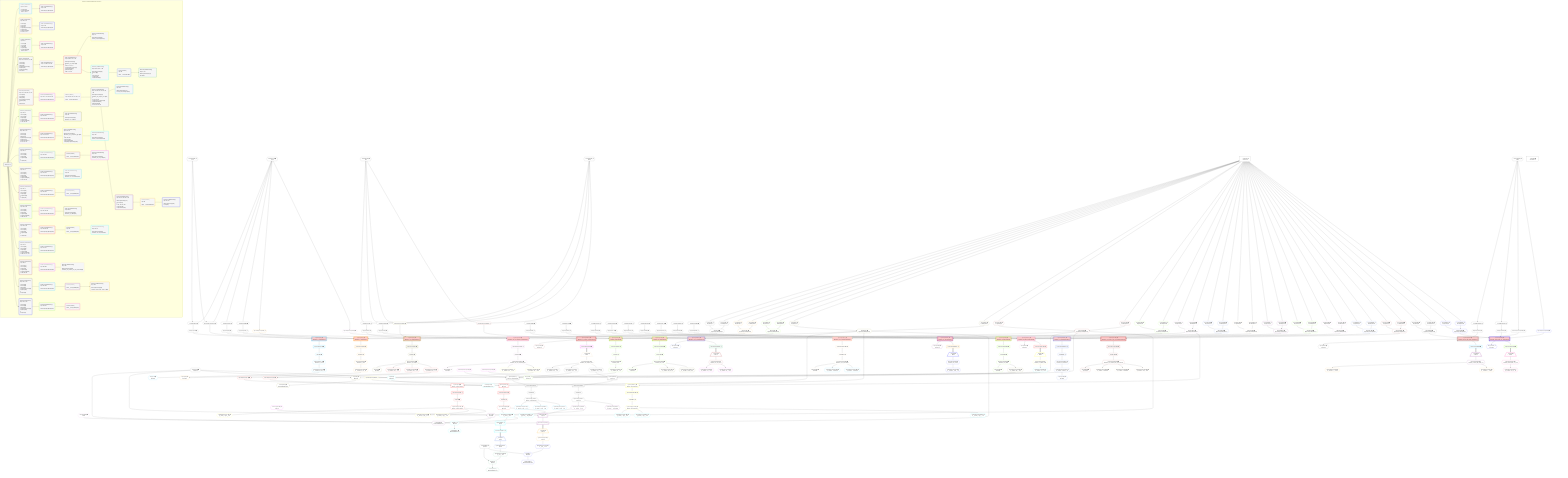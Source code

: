 %%{init: {'themeVariables': { 'fontSize': '12px'}}}%%
graph TD
    classDef path fill:#eee,stroke:#000,color:#000
    classDef plan fill:#fff,stroke-width:1px,color:#000
    classDef itemplan fill:#fff,stroke-width:2px,color:#000
    classDef unbatchedplan fill:#dff,stroke-width:1px,color:#000
    classDef sideeffectplan fill:#fcc,stroke-width:2px,color:#000
    classDef bucket fill:#f6f6f6,color:#000,stroke-width:2px,text-align:left


    %% plan dependencies
    __InputObject6{{"__InputObject[6∈0] ➊"}}:::plan
    Constant317{{"Constant[317∈0] ➊<br />ᐸ10ᐳ"}}:::plan
    Constant318{{"Constant[318∈0] ➊<br />ᐸ5ᐳ"}}:::plan
    Constant317 & Constant318 --> __InputObject6
    __InputObject47{{"__InputObject[47∈0] ➊"}}:::plan
    Constant319{{"Constant[319∈0] ➊<br />ᐸ1ᐳ"}}:::plan
    Constant320{{"Constant[320∈0] ➊<br />ᐸ'test'ᐳ"}}:::plan
    Constant319 & Constant320 --> __InputObject47
    __InputObject102{{"__InputObject[102∈0] ➊"}}:::plan
    Constant319 & Constant320 --> __InputObject102
    Object13{{"Object[13∈0] ➊<br />ᐸ{pgSettings,withPgClient}ᐳ"}}:::plan
    Access11{{"Access[11∈0] ➊<br />ᐸ2.pgSettingsᐳ"}}:::plan
    Access12{{"Access[12∈0] ➊<br />ᐸ2.withPgClientᐳ"}}:::plan
    Access11 & Access12 --> Object13
    PgFromExpression14{{"PgFromExpression[14∈0] ➊"}}:::plan
    Constant317 & Constant318 --> PgFromExpression14
    __InputObject21{{"__InputObject[21∈0] ➊"}}:::plan
    Constant317 --> __InputObject21
    __InputObject168{{"__InputObject[168∈0] ➊"}}:::plan
    Constant317 --> __InputObject168
    __InputObject288{{"__InputObject[288∈0] ➊"}}:::plan
    Constant321{{"Constant[321∈0] ➊<br />ᐸ20ᐳ"}}:::plan
    Constant321 --> __InputObject288
    __InputObject303{{"__InputObject[303∈0] ➊"}}:::plan
    Constant321 --> __InputObject303
    __Value2["__Value[2∈0] ➊<br />ᐸcontextᐳ"]:::plan
    __Value2 --> Access11
    __Value2 --> Access12
    ApplyInput20{{"ApplyInput[20∈0] ➊"}}:::plan
    __InputObject6 --> ApplyInput20
    ApplyInput34{{"ApplyInput[34∈0] ➊"}}:::plan
    __InputObject21 --> ApplyInput34
    __InputObject35{{"__InputObject[35∈0] ➊"}}:::plan
    ApplyInput46{{"ApplyInput[46∈0] ➊"}}:::plan
    __InputObject35 --> ApplyInput46
    ApplyInput60{{"ApplyInput[60∈0] ➊"}}:::plan
    __InputObject47 --> ApplyInput60
    ApplyInput111{{"ApplyInput[111∈0] ➊"}}:::plan
    __InputObject102 --> ApplyInput111
    __InputObject156{{"__InputObject[156∈0] ➊"}}:::plan
    ApplyInput165{{"ApplyInput[165∈0] ➊"}}:::plan
    __InputObject156 --> ApplyInput165
    ApplyInput180{{"ApplyInput[180∈0] ➊"}}:::plan
    __InputObject168 --> ApplyInput180
    __InputObject194{{"__InputObject[194∈0] ➊"}}:::plan
    ApplyInput201{{"ApplyInput[201∈0] ➊"}}:::plan
    __InputObject194 --> ApplyInput201
    __InputObject207{{"__InputObject[207∈0] ➊"}}:::plan
    ApplyInput217{{"ApplyInput[217∈0] ➊"}}:::plan
    __InputObject207 --> ApplyInput217
    __InputObject220{{"__InputObject[220∈0] ➊"}}:::plan
    ApplyInput227{{"ApplyInput[227∈0] ➊"}}:::plan
    __InputObject220 --> ApplyInput227
    __InputObject232{{"__InputObject[232∈0] ➊"}}:::plan
    ApplyInput242{{"ApplyInput[242∈0] ➊"}}:::plan
    __InputObject232 --> ApplyInput242
    __InputObject247{{"__InputObject[247∈0] ➊"}}:::plan
    ApplyInput254{{"ApplyInput[254∈0] ➊"}}:::plan
    __InputObject247 --> ApplyInput254
    __InputObject262{{"__InputObject[262∈0] ➊"}}:::plan
    ApplyInput273{{"ApplyInput[273∈0] ➊"}}:::plan
    __InputObject262 --> ApplyInput273
    __InputObject274{{"__InputObject[274∈0] ➊"}}:::plan
    ApplyInput284{{"ApplyInput[284∈0] ➊"}}:::plan
    __InputObject274 --> ApplyInput284
    ApplyInput297{{"ApplyInput[297∈0] ➊"}}:::plan
    __InputObject288 --> ApplyInput297
    ApplyInput312{{"ApplyInput[312∈0] ➊"}}:::plan
    __InputObject303 --> ApplyInput312
    __Value4["__Value[4∈0] ➊<br />ᐸrootValueᐳ"]:::plan
    Constant81{{"Constant[81∈0] ➊<br />ᐸ'people'ᐳ"}}:::plan
    Constant98{{"Constant[98∈0] ➊<br />ᐸ'posts'ᐳ"}}:::plan
    PgSelect10[["PgSelect[10∈1] ➊<br />ᐸmutation_in_inout(mutation)ᐳ"]]:::sideeffectplan
    Object13 & PgFromExpression14 & ApplyInput20 --> PgSelect10
    First15{{"First[15∈1] ➊"}}:::plan
    PgSelectRows16[["PgSelectRows[16∈1] ➊"]]:::plan
    PgSelectRows16 --> First15
    PgSelect10 --> PgSelectRows16
    PgSelectSingle17{{"PgSelectSingle[17∈1] ➊<br />ᐸmutation_in_inoutᐳ"}}:::plan
    First15 --> PgSelectSingle17
    PgClassExpression18{{"PgClassExpression[18∈1] ➊<br />ᐸ__mutation_in_inout__.vᐳ"}}:::plan
    PgSelectSingle17 --> PgClassExpression18
    Object19{{"Object[19∈1] ➊<br />ᐸ{result}ᐳ"}}:::plan
    PgClassExpression18 --> Object19
    PgSelect24[["PgSelect[24∈3] ➊<br />ᐸmutation_in_out(mutation)ᐳ"]]:::sideeffectplan
    Object27{{"Object[27∈3] ➊<br />ᐸ{pgSettings,withPgClient}ᐳ"}}:::plan
    PgFromExpression28{{"PgFromExpression[28∈3] ➊"}}:::plan
    Object27 & PgFromExpression28 & ApplyInput34 --> PgSelect24
    Access25{{"Access[25∈3] ➊<br />ᐸ2.pgSettingsᐳ"}}:::plan
    Access26{{"Access[26∈3] ➊<br />ᐸ2.withPgClientᐳ"}}:::plan
    Access25 & Access26 --> Object27
    __Value2 --> Access25
    __Value2 --> Access26
    Constant317 --> PgFromExpression28
    First29{{"First[29∈3] ➊"}}:::plan
    PgSelectRows30[["PgSelectRows[30∈3] ➊"]]:::plan
    PgSelectRows30 --> First29
    PgSelect24 --> PgSelectRows30
    PgSelectSingle31{{"PgSelectSingle[31∈3] ➊<br />ᐸmutation_in_outᐳ"}}:::plan
    First29 --> PgSelectSingle31
    PgClassExpression32{{"PgClassExpression[32∈3] ➊<br />ᐸ__mutation_in_out__.vᐳ"}}:::plan
    PgSelectSingle31 --> PgClassExpression32
    Object33{{"Object[33∈3] ➊<br />ᐸ{result}ᐳ"}}:::plan
    PgClassExpression32 --> Object33
    PgSelect37[["PgSelect[37∈5] ➊<br />ᐸmutation_out(mutation)ᐳ"]]:::sideeffectplan
    Object40{{"Object[40∈5] ➊<br />ᐸ{pgSettings,withPgClient}ᐳ"}}:::plan
    Object40 & ApplyInput46 --> PgSelect37
    Access38{{"Access[38∈5] ➊<br />ᐸ2.pgSettingsᐳ"}}:::plan
    Access39{{"Access[39∈5] ➊<br />ᐸ2.withPgClientᐳ"}}:::plan
    Access38 & Access39 --> Object40
    __Value2 --> Access38
    __Value2 --> Access39
    First41{{"First[41∈5] ➊"}}:::plan
    PgSelectRows42[["PgSelectRows[42∈5] ➊"]]:::plan
    PgSelectRows42 --> First41
    PgSelect37 --> PgSelectRows42
    PgSelectSingle43{{"PgSelectSingle[43∈5] ➊<br />ᐸmutation_outᐳ"}}:::plan
    First41 --> PgSelectSingle43
    PgClassExpression44{{"PgClassExpression[44∈5] ➊<br />ᐸ__mutation_out__.vᐳ"}}:::plan
    PgSelectSingle43 --> PgClassExpression44
    Object45{{"Object[45∈5] ➊<br />ᐸ{result}ᐳ"}}:::plan
    PgClassExpression44 --> Object45
    PgSelect51[["PgSelect[51∈7] ➊<br />ᐸmutation_out_complex(mutation)ᐳ"]]:::sideeffectplan
    Object54{{"Object[54∈7] ➊<br />ᐸ{pgSettings,withPgClient}ᐳ"}}:::plan
    PgFromExpression55{{"PgFromExpression[55∈7] ➊"}}:::plan
    Object54 & PgFromExpression55 & ApplyInput60 --> PgSelect51
    Access52{{"Access[52∈7] ➊<br />ᐸ2.pgSettingsᐳ"}}:::plan
    Access53{{"Access[53∈7] ➊<br />ᐸ2.withPgClientᐳ"}}:::plan
    Access52 & Access53 --> Object54
    Constant319 & Constant320 --> PgFromExpression55
    __Value2 --> Access52
    __Value2 --> Access53
    First56{{"First[56∈7] ➊"}}:::plan
    PgSelectRows57[["PgSelectRows[57∈7] ➊"]]:::plan
    PgSelectRows57 --> First56
    PgSelect51 --> PgSelectRows57
    PgSelectSingle58{{"PgSelectSingle[58∈7] ➊<br />ᐸmutation_out_complexᐳ"}}:::plan
    First56 --> PgSelectSingle58
    Object59{{"Object[59∈7] ➊<br />ᐸ{result}ᐳ"}}:::plan
    PgSelectSingle58 --> Object59
    Connection92{{"Connection[92∈8] ➊<br />ᐸ88ᐳ"}}:::plan
    PgSelect63[["PgSelect[63∈9] ➊<br />ᐸfrmcdc_compoundTypeᐳ"]]:::plan
    PgFromExpression67{{"PgFromExpression[67∈9] ➊"}}:::plan
    Object54 & PgFromExpression67 --> PgSelect63
    PgSelect75[["PgSelect[75∈9] ➊<br />ᐸpersonᐳ"]]:::plan
    PgFromExpression77{{"PgFromExpression[77∈9] ➊"}}:::plan
    Object54 & PgFromExpression77 --> PgSelect75
    PgClassExpression61{{"PgClassExpression[61∈9] ➊<br />ᐸ__mutation...plex__.”x”ᐳ"}}:::plan
    PgSelectSingle58 --> PgClassExpression61
    PgClassExpression62{{"PgClassExpression[62∈9] ➊<br />ᐸ__mutation...plex__.”y”ᐳ"}}:::plan
    PgSelectSingle58 --> PgClassExpression62
    PgClassExpression62 --> PgFromExpression67
    First68{{"First[68∈9] ➊"}}:::plan
    PgSelectRows69[["PgSelectRows[69∈9] ➊"]]:::plan
    PgSelectRows69 --> First68
    PgSelect63 --> PgSelectRows69
    PgSelectSingle70{{"PgSelectSingle[70∈9] ➊<br />ᐸfrmcdc_compoundTypeᐳ"}}:::plan
    First68 --> PgSelectSingle70
    PgClassExpression74{{"PgClassExpression[74∈9] ➊<br />ᐸ__mutation...plex__.”z”ᐳ"}}:::plan
    PgSelectSingle58 --> PgClassExpression74
    PgClassExpression74 --> PgFromExpression77
    First78{{"First[78∈9] ➊"}}:::plan
    PgSelectRows79[["PgSelectRows[79∈9] ➊"]]:::plan
    PgSelectRows79 --> First78
    PgSelect75 --> PgSelectRows79
    PgSelectSingle80{{"PgSelectSingle[80∈9] ➊<br />ᐸpersonᐳ"}}:::plan
    First78 --> PgSelectSingle80
    PgClassExpression71{{"PgClassExpression[71∈10] ➊<br />ᐸ__frmcdc_c...type__.”a”ᐳ"}}:::plan
    PgSelectSingle70 --> PgClassExpression71
    PgClassExpression72{{"PgClassExpression[72∈10] ➊<br />ᐸ__frmcdc_c...type__.”b”ᐳ"}}:::plan
    PgSelectSingle70 --> PgClassExpression72
    PgClassExpression73{{"PgClassExpression[73∈10] ➊<br />ᐸ__frmcdc_c...type__.”c”ᐳ"}}:::plan
    PgSelectSingle70 --> PgClassExpression73
    PgSelect94[["PgSelect[94∈11] ➊<br />ᐸpostᐳ"]]:::plan
    PgClassExpression82{{"PgClassExpression[82∈11] ➊<br />ᐸ__person__.”id”ᐳ"}}:::plan
    Object54 & PgClassExpression82 & Connection92 --> PgSelect94
    List83{{"List[83∈11] ➊<br />ᐸ81,82ᐳ"}}:::plan
    Constant81 & PgClassExpression82 --> List83
    PgSelectSingle80 --> PgClassExpression82
    Lambda84{{"Lambda[84∈11] ➊<br />ᐸbase64JSONEncodeᐳ"}}:::plan
    List83 --> Lambda84
    PgClassExpression85{{"PgClassExpression[85∈11] ➊<br />ᐸ__person__...full_name”ᐳ"}}:::plan
    PgSelectSingle80 --> PgClassExpression85
    PgSelectRows95[["PgSelectRows[95∈11] ➊"]]:::plan
    PgSelect94 --> PgSelectRows95
    __Item96[/"__Item[96∈12]<br />ᐸ95ᐳ"\]:::itemplan
    PgSelectRows95 ==> __Item96
    PgSelectSingle97{{"PgSelectSingle[97∈12]<br />ᐸpostᐳ"}}:::plan
    __Item96 --> PgSelectSingle97
    List100{{"List[100∈13]<br />ᐸ98,99ᐳ"}}:::plan
    PgClassExpression99{{"PgClassExpression[99∈13]<br />ᐸ__post__.”id”ᐳ"}}:::plan
    Constant98 & PgClassExpression99 --> List100
    PgSelectSingle97 --> PgClassExpression99
    Lambda101{{"Lambda[101∈13]<br />ᐸbase64JSONEncodeᐳ"}}:::plan
    List100 --> Lambda101
    PgSelect105[["PgSelect[105∈14] ➊<br />ᐸmutation_out_complex_setof(mutation)ᐳ"]]:::sideeffectplan
    Object108{{"Object[108∈14] ➊<br />ᐸ{pgSettings,withPgClient}ᐳ"}}:::plan
    PgFromExpression109{{"PgFromExpression[109∈14] ➊"}}:::plan
    Object108 & PgFromExpression109 & ApplyInput111 --> PgSelect105
    Access106{{"Access[106∈14] ➊<br />ᐸ2.pgSettingsᐳ"}}:::plan
    Access107{{"Access[107∈14] ➊<br />ᐸ2.withPgClientᐳ"}}:::plan
    Access106 & Access107 --> Object108
    Constant319 & Constant320 --> PgFromExpression109
    __Value2 --> Access106
    __Value2 --> Access107
    Object110{{"Object[110∈14] ➊<br />ᐸ{result}ᐳ"}}:::plan
    PgSelect105 --> Object110
    Connection146{{"Connection[146∈15] ➊<br />ᐸ142ᐳ"}}:::plan
    PgSelectRows112[["PgSelectRows[112∈15] ➊"]]:::plan
    PgSelect105 --> PgSelectRows112
    PgFromExpression121{{"PgFromExpression[121∈15] ➊"}}:::plan
    PgFromExpression131{{"PgFromExpression[131∈15] ➊"}}:::plan
    __Item113[/"__Item[113∈16]<br />ᐸ112ᐳ"\]:::itemplan
    PgSelectRows112 ==> __Item113
    PgSelectSingle114{{"PgSelectSingle[114∈16]<br />ᐸmutation_out_complex_setofᐳ"}}:::plan
    __Item113 --> PgSelectSingle114
    PgSelect117[["PgSelect[117∈17]<br />ᐸfrmcdc_compoundTypeᐳ"]]:::plan
    PgClassExpression116{{"PgClassExpression[116∈17]<br />ᐸ__mutation...etof__.”y”ᐳ"}}:::plan
    Object108 & PgClassExpression116 & PgFromExpression121 --> PgSelect117
    PgSelect129[["PgSelect[129∈17]<br />ᐸpersonᐳ"]]:::plan
    PgClassExpression128{{"PgClassExpression[128∈17]<br />ᐸ__mutation...etof__.”z”ᐳ"}}:::plan
    Object108 & PgClassExpression128 & PgFromExpression131 --> PgSelect129
    PgClassExpression115{{"PgClassExpression[115∈17]<br />ᐸ__mutation...etof__.”x”ᐳ"}}:::plan
    PgSelectSingle114 --> PgClassExpression115
    PgSelectSingle114 --> PgClassExpression116
    First122{{"First[122∈17]"}}:::plan
    PgSelectRows123[["PgSelectRows[123∈17]"]]:::plan
    PgSelectRows123 --> First122
    PgSelect117 --> PgSelectRows123
    PgSelectSingle124{{"PgSelectSingle[124∈17]<br />ᐸfrmcdc_compoundTypeᐳ"}}:::plan
    First122 --> PgSelectSingle124
    PgSelectSingle114 --> PgClassExpression128
    First132{{"First[132∈17]"}}:::plan
    PgSelectRows133[["PgSelectRows[133∈17]"]]:::plan
    PgSelectRows133 --> First132
    PgSelect129 --> PgSelectRows133
    PgSelectSingle134{{"PgSelectSingle[134∈17]<br />ᐸpersonᐳ"}}:::plan
    First132 --> PgSelectSingle134
    PgClassExpression125{{"PgClassExpression[125∈18]<br />ᐸ__frmcdc_c...type__.”a”ᐳ"}}:::plan
    PgSelectSingle124 --> PgClassExpression125
    PgClassExpression126{{"PgClassExpression[126∈18]<br />ᐸ__frmcdc_c...type__.”b”ᐳ"}}:::plan
    PgSelectSingle124 --> PgClassExpression126
    PgClassExpression127{{"PgClassExpression[127∈18]<br />ᐸ__frmcdc_c...type__.”c”ᐳ"}}:::plan
    PgSelectSingle124 --> PgClassExpression127
    PgSelect148[["PgSelect[148∈19]<br />ᐸpostᐳ"]]:::plan
    PgClassExpression136{{"PgClassExpression[136∈19]<br />ᐸ__person__.”id”ᐳ"}}:::plan
    Object108 & PgClassExpression136 & Connection146 --> PgSelect148
    List137{{"List[137∈19]<br />ᐸ81,136ᐳ"}}:::plan
    Constant81 & PgClassExpression136 --> List137
    PgSelectSingle134 --> PgClassExpression136
    Lambda138{{"Lambda[138∈19]<br />ᐸbase64JSONEncodeᐳ"}}:::plan
    List137 --> Lambda138
    PgClassExpression139{{"PgClassExpression[139∈19]<br />ᐸ__person__...full_name”ᐳ"}}:::plan
    PgSelectSingle134 --> PgClassExpression139
    PgSelectRows149[["PgSelectRows[149∈19]"]]:::plan
    PgSelect148 --> PgSelectRows149
    __Item150[/"__Item[150∈20]<br />ᐸ149ᐳ"\]:::itemplan
    PgSelectRows149 ==> __Item150
    PgSelectSingle151{{"PgSelectSingle[151∈20]<br />ᐸpostᐳ"}}:::plan
    __Item150 --> PgSelectSingle151
    List154{{"List[154∈21]<br />ᐸ98,153ᐳ"}}:::plan
    PgClassExpression153{{"PgClassExpression[153∈21]<br />ᐸ__post__.”id”ᐳ"}}:::plan
    Constant98 & PgClassExpression153 --> List154
    PgSelectSingle151 --> PgClassExpression153
    Lambda155{{"Lambda[155∈21]<br />ᐸbase64JSONEncodeᐳ"}}:::plan
    List154 --> Lambda155
    PgSelect157[["PgSelect[157∈22] ➊<br />ᐸmutation_out_out(mutation)ᐳ"]]:::sideeffectplan
    Object160{{"Object[160∈22] ➊<br />ᐸ{pgSettings,withPgClient}ᐳ"}}:::plan
    Object160 & ApplyInput165 --> PgSelect157
    Access158{{"Access[158∈22] ➊<br />ᐸ2.pgSettingsᐳ"}}:::plan
    Access159{{"Access[159∈22] ➊<br />ᐸ2.withPgClientᐳ"}}:::plan
    Access158 & Access159 --> Object160
    __Value2 --> Access158
    __Value2 --> Access159
    First161{{"First[161∈22] ➊"}}:::plan
    PgSelectRows162[["PgSelectRows[162∈22] ➊"]]:::plan
    PgSelectRows162 --> First161
    PgSelect157 --> PgSelectRows162
    PgSelectSingle163{{"PgSelectSingle[163∈22] ➊<br />ᐸmutation_out_outᐳ"}}:::plan
    First161 --> PgSelectSingle163
    Object164{{"Object[164∈22] ➊<br />ᐸ{result}ᐳ"}}:::plan
    PgSelectSingle163 --> Object164
    PgClassExpression166{{"PgClassExpression[166∈24] ➊<br />ᐸ__mutation...first_out”ᐳ"}}:::plan
    PgSelectSingle163 --> PgClassExpression166
    PgClassExpression167{{"PgClassExpression[167∈24] ➊<br />ᐸ__mutation...econd_out”ᐳ"}}:::plan
    PgSelectSingle163 --> PgClassExpression167
    PgSelect171[["PgSelect[171∈25] ➊<br />ᐸmutation_out_out_compound_type(mutation)ᐳ"]]:::sideeffectplan
    Object174{{"Object[174∈25] ➊<br />ᐸ{pgSettings,withPgClient}ᐳ"}}:::plan
    PgFromExpression175{{"PgFromExpression[175∈25] ➊"}}:::plan
    Object174 & PgFromExpression175 & ApplyInput180 --> PgSelect171
    Access172{{"Access[172∈25] ➊<br />ᐸ2.pgSettingsᐳ"}}:::plan
    Access173{{"Access[173∈25] ➊<br />ᐸ2.withPgClientᐳ"}}:::plan
    Access172 & Access173 --> Object174
    __Value2 --> Access172
    __Value2 --> Access173
    Constant317 --> PgFromExpression175
    First176{{"First[176∈25] ➊"}}:::plan
    PgSelectRows177[["PgSelectRows[177∈25] ➊"]]:::plan
    PgSelectRows177 --> First176
    PgSelect171 --> PgSelectRows177
    PgSelectSingle178{{"PgSelectSingle[178∈25] ➊<br />ᐸmutation_out_out_compound_typeᐳ"}}:::plan
    First176 --> PgSelectSingle178
    Object179{{"Object[179∈25] ➊<br />ᐸ{result}ᐳ"}}:::plan
    PgSelectSingle178 --> Object179
    PgSelect183[["PgSelect[183∈27] ➊<br />ᐸfrmcdc_compoundTypeᐳ"]]:::plan
    PgFromExpression187{{"PgFromExpression[187∈27] ➊"}}:::plan
    Object174 & PgFromExpression187 --> PgSelect183
    PgClassExpression181{{"PgClassExpression[181∈27] ➊<br />ᐸ__mutation...ype__.”o1”ᐳ"}}:::plan
    PgSelectSingle178 --> PgClassExpression181
    PgClassExpression182{{"PgClassExpression[182∈27] ➊<br />ᐸ__mutation...ype__.”o2”ᐳ"}}:::plan
    PgSelectSingle178 --> PgClassExpression182
    PgClassExpression182 --> PgFromExpression187
    First188{{"First[188∈27] ➊"}}:::plan
    PgSelectRows189[["PgSelectRows[189∈27] ➊"]]:::plan
    PgSelectRows189 --> First188
    PgSelect183 --> PgSelectRows189
    PgSelectSingle190{{"PgSelectSingle[190∈27] ➊<br />ᐸfrmcdc_compoundTypeᐳ"}}:::plan
    First188 --> PgSelectSingle190
    PgClassExpression191{{"PgClassExpression[191∈28] ➊<br />ᐸ__frmcdc_c...type__.”a”ᐳ"}}:::plan
    PgSelectSingle190 --> PgClassExpression191
    PgClassExpression192{{"PgClassExpression[192∈28] ➊<br />ᐸ__frmcdc_c...type__.”b”ᐳ"}}:::plan
    PgSelectSingle190 --> PgClassExpression192
    PgClassExpression193{{"PgClassExpression[193∈28] ➊<br />ᐸ__frmcdc_c...type__.”c”ᐳ"}}:::plan
    PgSelectSingle190 --> PgClassExpression193
    PgSelect196[["PgSelect[196∈29] ➊<br />ᐸmutation_out_out_setof(mutation)ᐳ"]]:::sideeffectplan
    Object199{{"Object[199∈29] ➊<br />ᐸ{pgSettings,withPgClient}ᐳ"}}:::plan
    Object199 & ApplyInput201 --> PgSelect196
    Access197{{"Access[197∈29] ➊<br />ᐸ2.pgSettingsᐳ"}}:::plan
    Access198{{"Access[198∈29] ➊<br />ᐸ2.withPgClientᐳ"}}:::plan
    Access197 & Access198 --> Object199
    __Value2 --> Access197
    __Value2 --> Access198
    Object200{{"Object[200∈29] ➊<br />ᐸ{result}ᐳ"}}:::plan
    PgSelect196 --> Object200
    PgSelectRows202[["PgSelectRows[202∈30] ➊"]]:::plan
    PgSelect196 --> PgSelectRows202
    __Item203[/"__Item[203∈31]<br />ᐸ202ᐳ"\]:::itemplan
    PgSelectRows202 ==> __Item203
    PgSelectSingle204{{"PgSelectSingle[204∈31]<br />ᐸmutation_out_out_setofᐳ"}}:::plan
    __Item203 --> PgSelectSingle204
    PgClassExpression205{{"PgClassExpression[205∈32]<br />ᐸ__mutation...tof__.”o1”ᐳ"}}:::plan
    PgSelectSingle204 --> PgClassExpression205
    PgClassExpression206{{"PgClassExpression[206∈32]<br />ᐸ__mutation...tof__.”o2”ᐳ"}}:::plan
    PgSelectSingle204 --> PgClassExpression206
    PgSelect209[["PgSelect[209∈33] ➊<br />ᐸmutation_out_out_unnamed(mutation)ᐳ"]]:::sideeffectplan
    Object212{{"Object[212∈33] ➊<br />ᐸ{pgSettings,withPgClient}ᐳ"}}:::plan
    Object212 & ApplyInput217 --> PgSelect209
    Access210{{"Access[210∈33] ➊<br />ᐸ2.pgSettingsᐳ"}}:::plan
    Access211{{"Access[211∈33] ➊<br />ᐸ2.withPgClientᐳ"}}:::plan
    Access210 & Access211 --> Object212
    __Value2 --> Access210
    __Value2 --> Access211
    First213{{"First[213∈33] ➊"}}:::plan
    PgSelectRows214[["PgSelectRows[214∈33] ➊"]]:::plan
    PgSelectRows214 --> First213
    PgSelect209 --> PgSelectRows214
    PgSelectSingle215{{"PgSelectSingle[215∈33] ➊<br />ᐸmutation_out_out_unnamedᐳ"}}:::plan
    First213 --> PgSelectSingle215
    Object216{{"Object[216∈33] ➊<br />ᐸ{result}ᐳ"}}:::plan
    PgSelectSingle215 --> Object216
    PgClassExpression218{{"PgClassExpression[218∈35] ➊<br />ᐸ__mutation....”column1”ᐳ"}}:::plan
    PgSelectSingle215 --> PgClassExpression218
    PgClassExpression219{{"PgClassExpression[219∈35] ➊<br />ᐸ__mutation....”column2”ᐳ"}}:::plan
    PgSelectSingle215 --> PgClassExpression219
    PgSelect222[["PgSelect[222∈36] ➊<br />ᐸmutation_out_setof(mutation)ᐳ"]]:::sideeffectplan
    Object225{{"Object[225∈36] ➊<br />ᐸ{pgSettings,withPgClient}ᐳ"}}:::plan
    Object225 & ApplyInput227 --> PgSelect222
    Access223{{"Access[223∈36] ➊<br />ᐸ2.pgSettingsᐳ"}}:::plan
    Access224{{"Access[224∈36] ➊<br />ᐸ2.withPgClientᐳ"}}:::plan
    Access223 & Access224 --> Object225
    __Value2 --> Access223
    __Value2 --> Access224
    Object226{{"Object[226∈36] ➊<br />ᐸ{result}ᐳ"}}:::plan
    PgSelect222 --> Object226
    PgSelectRows228[["PgSelectRows[228∈37] ➊"]]:::plan
    PgSelect222 --> PgSelectRows228
    __Item229[/"__Item[229∈38]<br />ᐸ228ᐳ"\]:::itemplan
    PgSelectRows228 ==> __Item229
    PgSelectSingle230{{"PgSelectSingle[230∈38]<br />ᐸmutation_out_setofᐳ"}}:::plan
    __Item229 --> PgSelectSingle230
    PgClassExpression231{{"PgClassExpression[231∈38]<br />ᐸ__mutation..._setof__.vᐳ"}}:::plan
    PgSelectSingle230 --> PgClassExpression231
    PgSelect234[["PgSelect[234∈39] ➊<br />ᐸmutation_out_table(mutation)ᐳ"]]:::sideeffectplan
    Object237{{"Object[237∈39] ➊<br />ᐸ{pgSettings,withPgClient}ᐳ"}}:::plan
    Object237 & ApplyInput242 --> PgSelect234
    Access235{{"Access[235∈39] ➊<br />ᐸ2.pgSettingsᐳ"}}:::plan
    Access236{{"Access[236∈39] ➊<br />ᐸ2.withPgClientᐳ"}}:::plan
    Access235 & Access236 --> Object237
    __Value2 --> Access235
    __Value2 --> Access236
    First238{{"First[238∈39] ➊"}}:::plan
    PgSelectRows239[["PgSelectRows[239∈39] ➊"]]:::plan
    PgSelectRows239 --> First238
    PgSelect234 --> PgSelectRows239
    PgSelectSingle240{{"PgSelectSingle[240∈39] ➊<br />ᐸmutation_out_tableᐳ"}}:::plan
    First238 --> PgSelectSingle240
    Object241{{"Object[241∈39] ➊<br />ᐸ{result}ᐳ"}}:::plan
    PgSelectSingle240 --> Object241
    List245{{"List[245∈41] ➊<br />ᐸ81,244ᐳ"}}:::plan
    PgClassExpression244{{"PgClassExpression[244∈41] ➊<br />ᐸ__mutation...ble__.”id”ᐳ"}}:::plan
    Constant81 & PgClassExpression244 --> List245
    PgSelectSingle240 --> PgClassExpression244
    Lambda246{{"Lambda[246∈41] ➊<br />ᐸbase64JSONEncodeᐳ"}}:::plan
    List245 --> Lambda246
    PgSelect249[["PgSelect[249∈42] ➊<br />ᐸmutation_out_table_setof(mutation)ᐳ"]]:::sideeffectplan
    Object252{{"Object[252∈42] ➊<br />ᐸ{pgSettings,withPgClient}ᐳ"}}:::plan
    Object252 & ApplyInput254 --> PgSelect249
    Access250{{"Access[250∈42] ➊<br />ᐸ2.pgSettingsᐳ"}}:::plan
    Access251{{"Access[251∈42] ➊<br />ᐸ2.withPgClientᐳ"}}:::plan
    Access250 & Access251 --> Object252
    __Value2 --> Access250
    __Value2 --> Access251
    Object253{{"Object[253∈42] ➊<br />ᐸ{result}ᐳ"}}:::plan
    PgSelect249 --> Object253
    PgSelectRows255[["PgSelectRows[255∈43] ➊"]]:::plan
    PgSelect249 --> PgSelectRows255
    __Item256[/"__Item[256∈44]<br />ᐸ255ᐳ"\]:::itemplan
    PgSelectRows255 ==> __Item256
    PgSelectSingle257{{"PgSelectSingle[257∈44]<br />ᐸmutation_out_table_setofᐳ"}}:::plan
    __Item256 --> PgSelectSingle257
    List260{{"List[260∈45]<br />ᐸ81,259ᐳ"}}:::plan
    PgClassExpression259{{"PgClassExpression[259∈45]<br />ᐸ__mutation...tof__.”id”ᐳ"}}:::plan
    Constant81 & PgClassExpression259 --> List260
    PgSelectSingle257 --> PgClassExpression259
    Lambda261{{"Lambda[261∈45]<br />ᐸbase64JSONEncodeᐳ"}}:::plan
    List260 --> Lambda261
    PgSelect264[["PgSelect[264∈46] ➊<br />ᐸmutation_out_unnamed(mutation)ᐳ"]]:::sideeffectplan
    Object267{{"Object[267∈46] ➊<br />ᐸ{pgSettings,withPgClient}ᐳ"}}:::plan
    Object267 & ApplyInput273 --> PgSelect264
    Access265{{"Access[265∈46] ➊<br />ᐸ2.pgSettingsᐳ"}}:::plan
    Access266{{"Access[266∈46] ➊<br />ᐸ2.withPgClientᐳ"}}:::plan
    Access265 & Access266 --> Object267
    __Value2 --> Access265
    __Value2 --> Access266
    First268{{"First[268∈46] ➊"}}:::plan
    PgSelectRows269[["PgSelectRows[269∈46] ➊"]]:::plan
    PgSelectRows269 --> First268
    PgSelect264 --> PgSelectRows269
    PgSelectSingle270{{"PgSelectSingle[270∈46] ➊<br />ᐸmutation_out_unnamedᐳ"}}:::plan
    First268 --> PgSelectSingle270
    PgClassExpression271{{"PgClassExpression[271∈46] ➊<br />ᐸ__mutation...nnamed__.vᐳ"}}:::plan
    PgSelectSingle270 --> PgClassExpression271
    Object272{{"Object[272∈46] ➊<br />ᐸ{result}ᐳ"}}:::plan
    PgClassExpression271 --> Object272
    PgSelect276[["PgSelect[276∈48] ➊<br />ᐸmutation_out_unnamed_out_out_unnamed(mutation)ᐳ"]]:::sideeffectplan
    Object279{{"Object[279∈48] ➊<br />ᐸ{pgSettings,withPgClient}ᐳ"}}:::plan
    Object279 & ApplyInput284 --> PgSelect276
    Access277{{"Access[277∈48] ➊<br />ᐸ2.pgSettingsᐳ"}}:::plan
    Access278{{"Access[278∈48] ➊<br />ᐸ2.withPgClientᐳ"}}:::plan
    Access277 & Access278 --> Object279
    __Value2 --> Access277
    __Value2 --> Access278
    First280{{"First[280∈48] ➊"}}:::plan
    PgSelectRows281[["PgSelectRows[281∈48] ➊"]]:::plan
    PgSelectRows281 --> First280
    PgSelect276 --> PgSelectRows281
    PgSelectSingle282{{"PgSelectSingle[282∈48] ➊<br />ᐸmutation_out_unnamed_out_out_unnamedᐳ"}}:::plan
    First280 --> PgSelectSingle282
    Object283{{"Object[283∈48] ➊<br />ᐸ{result}ᐳ"}}:::plan
    PgSelectSingle282 --> Object283
    PgClassExpression285{{"PgClassExpression[285∈50] ➊<br />ᐸ__mutation....”column1”ᐳ"}}:::plan
    PgSelectSingle282 --> PgClassExpression285
    PgClassExpression286{{"PgClassExpression[286∈50] ➊<br />ᐸ__mutation....”column3”ᐳ"}}:::plan
    PgSelectSingle282 --> PgClassExpression286
    PgClassExpression287{{"PgClassExpression[287∈50] ➊<br />ᐸ__mutation...med__.”o2”ᐳ"}}:::plan
    PgSelectSingle282 --> PgClassExpression287
    PgSelect291[["PgSelect[291∈51] ➊<br />ᐸmutation_returns_table_multi_col(mutation)ᐳ"]]:::sideeffectplan
    Object294{{"Object[294∈51] ➊<br />ᐸ{pgSettings,withPgClient}ᐳ"}}:::plan
    PgFromExpression295{{"PgFromExpression[295∈51] ➊"}}:::plan
    Object294 & PgFromExpression295 & ApplyInput297 --> PgSelect291
    Access292{{"Access[292∈51] ➊<br />ᐸ2.pgSettingsᐳ"}}:::plan
    Access293{{"Access[293∈51] ➊<br />ᐸ2.withPgClientᐳ"}}:::plan
    Access292 & Access293 --> Object294
    __Value2 --> Access292
    __Value2 --> Access293
    Constant321 --> PgFromExpression295
    Object296{{"Object[296∈51] ➊<br />ᐸ{result}ᐳ"}}:::plan
    PgSelect291 --> Object296
    PgSelectRows298[["PgSelectRows[298∈52] ➊"]]:::plan
    PgSelect291 --> PgSelectRows298
    __Item299[/"__Item[299∈53]<br />ᐸ298ᐳ"\]:::itemplan
    PgSelectRows298 ==> __Item299
    PgSelectSingle300{{"PgSelectSingle[300∈53]<br />ᐸmutation_returns_table_multi_colᐳ"}}:::plan
    __Item299 --> PgSelectSingle300
    PgClassExpression301{{"PgClassExpression[301∈54]<br />ᐸ__mutation...l__.”col1”ᐳ"}}:::plan
    PgSelectSingle300 --> PgClassExpression301
    PgClassExpression302{{"PgClassExpression[302∈54]<br />ᐸ__mutation...l__.”col2”ᐳ"}}:::plan
    PgSelectSingle300 --> PgClassExpression302
    PgSelect306[["PgSelect[306∈55] ➊<br />ᐸmutation_returns_table_one_col(mutation)ᐳ"]]:::sideeffectplan
    Object309{{"Object[309∈55] ➊<br />ᐸ{pgSettings,withPgClient}ᐳ"}}:::plan
    PgFromExpression310{{"PgFromExpression[310∈55] ➊"}}:::plan
    Object309 & PgFromExpression310 & ApplyInput312 --> PgSelect306
    Access307{{"Access[307∈55] ➊<br />ᐸ2.pgSettingsᐳ"}}:::plan
    Access308{{"Access[308∈55] ➊<br />ᐸ2.withPgClientᐳ"}}:::plan
    Access307 & Access308 --> Object309
    __Value2 --> Access307
    __Value2 --> Access308
    Constant321 --> PgFromExpression310
    Object311{{"Object[311∈55] ➊<br />ᐸ{result}ᐳ"}}:::plan
    PgSelect306 --> Object311
    PgSelectRows313[["PgSelectRows[313∈56] ➊"]]:::plan
    PgSelect306 --> PgSelectRows313
    __Item314[/"__Item[314∈57]<br />ᐸ313ᐳ"\]:::itemplan
    PgSelectRows313 ==> __Item314
    PgSelectSingle315{{"PgSelectSingle[315∈57]<br />ᐸmutation_returns_table_one_colᐳ"}}:::plan
    __Item314 --> PgSelectSingle315
    PgClassExpression316{{"PgClassExpression[316∈57]<br />ᐸ__mutation...ne_col__.vᐳ"}}:::plan
    PgSelectSingle315 --> PgClassExpression316

    %% define steps

    subgraph "Buckets for mutations/v4/mutation-return-types"
    Bucket0("Bucket 0 (root)"):::bucket
    classDef bucket0 stroke:#696969
    class Bucket0,__Value2,__Value4,__InputObject6,Access11,Access12,Object13,PgFromExpression14,ApplyInput20,__InputObject21,ApplyInput34,__InputObject35,ApplyInput46,__InputObject47,ApplyInput60,Constant81,Constant98,__InputObject102,ApplyInput111,__InputObject156,ApplyInput165,__InputObject168,ApplyInput180,__InputObject194,ApplyInput201,__InputObject207,ApplyInput217,__InputObject220,ApplyInput227,__InputObject232,ApplyInput242,__InputObject247,ApplyInput254,__InputObject262,ApplyInput273,__InputObject274,ApplyInput284,__InputObject288,ApplyInput297,__InputObject303,ApplyInput312,Constant317,Constant318,Constant319,Constant320,Constant321 bucket0
    Bucket1("Bucket 1 (mutationField)<br />Deps: 13, 14, 20<br /><br />1: PgSelect[10]<br />2: PgSelectRows[16]<br />ᐳ: 15, 17, 18, 19"):::bucket
    classDef bucket1 stroke:#00bfff
    class Bucket1,PgSelect10,First15,PgSelectRows16,PgSelectSingle17,PgClassExpression18,Object19 bucket1
    Bucket2("Bucket 2 (nullableBoundary)<br />Deps: 19, 18<br /><br />ROOT Object{1}ᐸ{result}ᐳ[19]"):::bucket
    classDef bucket2 stroke:#7f007f
    class Bucket2 bucket2
    Bucket3("Bucket 3 (mutationField)<br />Deps: 34, 2, 317<br /><br />1: Access[25]<br />2: Access[26]<br />3: Object[27]<br />4: PgFromExpression[28]<br />5: PgSelect[24]<br />6: PgSelectRows[30]<br />ᐳ: 29, 31, 32, 33"):::bucket
    classDef bucket3 stroke:#ffa500
    class Bucket3,PgSelect24,Access25,Access26,Object27,PgFromExpression28,First29,PgSelectRows30,PgSelectSingle31,PgClassExpression32,Object33 bucket3
    Bucket4("Bucket 4 (nullableBoundary)<br />Deps: 33, 32<br /><br />ROOT Object{3}ᐸ{result}ᐳ[33]"):::bucket
    classDef bucket4 stroke:#0000ff
    class Bucket4 bucket4
    Bucket5("Bucket 5 (mutationField)<br />Deps: 46, 2<br /><br />1: Access[38]<br />2: Access[39]<br />3: Object[40]<br />4: PgSelect[37]<br />5: PgSelectRows[42]<br />ᐳ: 41, 43, 44, 45"):::bucket
    classDef bucket5 stroke:#7fff00
    class Bucket5,PgSelect37,Access38,Access39,Object40,First41,PgSelectRows42,PgSelectSingle43,PgClassExpression44,Object45 bucket5
    Bucket6("Bucket 6 (nullableBoundary)<br />Deps: 45, 44<br /><br />ROOT Object{5}ᐸ{result}ᐳ[45]"):::bucket
    classDef bucket6 stroke:#ff1493
    class Bucket6 bucket6
    Bucket7("Bucket 7 (mutationField)<br />Deps: 60, 2, 319, 320, 7, 81, 98<br /><br />1: Access[52]<br />2: Access[53]<br />3: Object[54]<br />4: PgFromExpression[55]<br />5: PgSelect[51]<br />6: PgSelectRows[57]<br />ᐳ: 56, 58, 59"):::bucket
    classDef bucket7 stroke:#808000
    class Bucket7,PgSelect51,Access52,Access53,Object54,PgFromExpression55,First56,PgSelectRows57,PgSelectSingle58,Object59 bucket7
    Bucket8("Bucket 8 (nullableBoundary)<br />Deps: 7, 59, 58, 54, 81, 98<br /><br />ROOT Object{7}ᐸ{result}ᐳ[59]"):::bucket
    classDef bucket8 stroke:#dda0dd
    class Bucket8,Connection92 bucket8
    Bucket9("Bucket 9 (nullableBoundary)<br />Deps: 58, 54, 81, 92, 7, 98<br /><br />ROOT PgSelectSingle{7}ᐸmutation_out_complexᐳ[58]<br />1: <br />ᐳ: 61, 62, 74, 67, 77<br />2: PgSelect[63], PgSelect[75]<br />3: PgSelectRows[69], PgSelectRows[79]<br />ᐳ: 68, 70, 78, 80"):::bucket
    classDef bucket9 stroke:#ff0000
    class Bucket9,PgClassExpression61,PgClassExpression62,PgSelect63,PgFromExpression67,First68,PgSelectRows69,PgSelectSingle70,PgClassExpression74,PgSelect75,PgFromExpression77,First78,PgSelectRows79,PgSelectSingle80 bucket9
    Bucket10("Bucket 10 (nullableBoundary)<br />Deps: 70<br /><br />ROOT PgSelectSingle{9}ᐸfrmcdc_compoundTypeᐳ[70]"):::bucket
    classDef bucket10 stroke:#ffff00
    class Bucket10,PgClassExpression71,PgClassExpression72,PgClassExpression73 bucket10
    Bucket11("Bucket 11 (nullableBoundary)<br />Deps: 80, 81, 54, 92, 7, 98<br /><br />ROOT PgSelectSingle{9}ᐸpersonᐳ[80]<br />1: <br />ᐳ: 82, 85, 83, 84<br />2: PgSelect[94]<br />3: PgSelectRows[95]"):::bucket
    classDef bucket11 stroke:#00ffff
    class Bucket11,PgClassExpression82,List83,Lambda84,PgClassExpression85,PgSelect94,PgSelectRows95 bucket11
    Bucket12("Bucket 12 (listItem)<br />Deps: 98<br /><br />ROOT __Item{12}ᐸ95ᐳ[96]"):::bucket
    classDef bucket12 stroke:#4169e1
    class Bucket12,__Item96,PgSelectSingle97 bucket12
    Bucket13("Bucket 13 (nullableBoundary)<br />Deps: 97, 98<br /><br />ROOT PgSelectSingle{12}ᐸpostᐳ[97]"):::bucket
    classDef bucket13 stroke:#3cb371
    class Bucket13,PgClassExpression99,List100,Lambda101 bucket13
    Bucket14("Bucket 14 (mutationField)<br />Deps: 111, 2, 319, 320, 7, 81, 98<br /><br />1: Access[106]<br />2: Access[107]<br />3: Object[108]<br />4: PgFromExpression[109]<br />5: PgSelect[105]<br />6: <br />ᐳ: Object[110]"):::bucket
    classDef bucket14 stroke:#a52a2a
    class Bucket14,PgSelect105,Access106,Access107,Object108,PgFromExpression109,Object110 bucket14
    Bucket15("Bucket 15 (nullableBoundary)<br />Deps: 105, 7, 110, 108, 81, 98<br /><br />ROOT Object{14}ᐸ{result}ᐳ[110]"):::bucket
    classDef bucket15 stroke:#ff00ff
    class Bucket15,PgSelectRows112,PgFromExpression121,PgFromExpression131,Connection146 bucket15
    Bucket16("Bucket 16 (listItem)<br />Deps: 108, 121, 131, 81, 146, 7, 98<br /><br />ROOT __Item{16}ᐸ112ᐳ[113]"):::bucket
    classDef bucket16 stroke:#f5deb3
    class Bucket16,__Item113,PgSelectSingle114 bucket16
    Bucket17("Bucket 17 (nullableBoundary)<br />Deps: 114, 108, 121, 131, 81, 146, 7, 98<br /><br />ROOT PgSelectSingle{16}ᐸmutation_out_complex_setofᐳ[114]<br />1: <br />ᐳ: 115, 116, 128<br />2: PgSelect[117], PgSelect[129]<br />3: PgSelectRows[123], PgSelectRows[133]<br />ᐳ: 122, 124, 132, 134"):::bucket
    classDef bucket17 stroke:#696969
    class Bucket17,PgClassExpression115,PgClassExpression116,PgSelect117,First122,PgSelectRows123,PgSelectSingle124,PgClassExpression128,PgSelect129,First132,PgSelectRows133,PgSelectSingle134 bucket17
    Bucket18("Bucket 18 (nullableBoundary)<br />Deps: 124<br /><br />ROOT PgSelectSingle{17}ᐸfrmcdc_compoundTypeᐳ[124]"):::bucket
    classDef bucket18 stroke:#00bfff
    class Bucket18,PgClassExpression125,PgClassExpression126,PgClassExpression127 bucket18
    Bucket19("Bucket 19 (nullableBoundary)<br />Deps: 134, 81, 108, 146, 7, 98<br /><br />ROOT PgSelectSingle{17}ᐸpersonᐳ[134]<br />1: <br />ᐳ: 136, 139, 137, 138<br />2: PgSelect[148]<br />3: PgSelectRows[149]"):::bucket
    classDef bucket19 stroke:#7f007f
    class Bucket19,PgClassExpression136,List137,Lambda138,PgClassExpression139,PgSelect148,PgSelectRows149 bucket19
    Bucket20("Bucket 20 (listItem)<br />Deps: 98<br /><br />ROOT __Item{20}ᐸ149ᐳ[150]"):::bucket
    classDef bucket20 stroke:#ffa500
    class Bucket20,__Item150,PgSelectSingle151 bucket20
    Bucket21("Bucket 21 (nullableBoundary)<br />Deps: 151, 98<br /><br />ROOT PgSelectSingle{20}ᐸpostᐳ[151]"):::bucket
    classDef bucket21 stroke:#0000ff
    class Bucket21,PgClassExpression153,List154,Lambda155 bucket21
    Bucket22("Bucket 22 (mutationField)<br />Deps: 165, 2<br /><br />1: Access[158]<br />2: Access[159]<br />3: Object[160]<br />4: PgSelect[157]<br />5: PgSelectRows[162]<br />ᐳ: 161, 163, 164"):::bucket
    classDef bucket22 stroke:#7fff00
    class Bucket22,PgSelect157,Access158,Access159,Object160,First161,PgSelectRows162,PgSelectSingle163,Object164 bucket22
    Bucket23("Bucket 23 (nullableBoundary)<br />Deps: 164, 163<br /><br />ROOT Object{22}ᐸ{result}ᐳ[164]"):::bucket
    classDef bucket23 stroke:#ff1493
    class Bucket23 bucket23
    Bucket24("Bucket 24 (nullableBoundary)<br />Deps: 163<br /><br />ROOT PgSelectSingle{22}ᐸmutation_out_outᐳ[163]"):::bucket
    classDef bucket24 stroke:#808000
    class Bucket24,PgClassExpression166,PgClassExpression167 bucket24
    Bucket25("Bucket 25 (mutationField)<br />Deps: 180, 2, 317<br /><br />1: Access[172]<br />2: Access[173]<br />3: Object[174]<br />4: PgFromExpression[175]<br />5: PgSelect[171]<br />6: PgSelectRows[177]<br />ᐳ: 176, 178, 179"):::bucket
    classDef bucket25 stroke:#dda0dd
    class Bucket25,PgSelect171,Access172,Access173,Object174,PgFromExpression175,First176,PgSelectRows177,PgSelectSingle178,Object179 bucket25
    Bucket26("Bucket 26 (nullableBoundary)<br />Deps: 179, 178, 174<br /><br />ROOT Object{25}ᐸ{result}ᐳ[179]"):::bucket
    classDef bucket26 stroke:#ff0000
    class Bucket26 bucket26
    Bucket27("Bucket 27 (nullableBoundary)<br />Deps: 178, 174<br /><br />ROOT PgSelectSingle{25}ᐸmutation_out_out_compound_typeᐳ[178]<br />1: <br />ᐳ: 181, 182, 187<br />2: PgSelect[183]<br />3: PgSelectRows[189]<br />ᐳ: First[188], PgSelectSingle[190]"):::bucket
    classDef bucket27 stroke:#ffff00
    class Bucket27,PgClassExpression181,PgClassExpression182,PgSelect183,PgFromExpression187,First188,PgSelectRows189,PgSelectSingle190 bucket27
    Bucket28("Bucket 28 (nullableBoundary)<br />Deps: 190<br /><br />ROOT PgSelectSingle{27}ᐸfrmcdc_compoundTypeᐳ[190]"):::bucket
    classDef bucket28 stroke:#00ffff
    class Bucket28,PgClassExpression191,PgClassExpression192,PgClassExpression193 bucket28
    Bucket29("Bucket 29 (mutationField)<br />Deps: 201, 2<br /><br />1: Access[197]<br />2: Access[198]<br />3: Object[199]<br />4: PgSelect[196]<br />5: <br />ᐳ: Object[200]"):::bucket
    classDef bucket29 stroke:#4169e1
    class Bucket29,PgSelect196,Access197,Access198,Object199,Object200 bucket29
    Bucket30("Bucket 30 (nullableBoundary)<br />Deps: 196, 200<br /><br />ROOT Object{29}ᐸ{result}ᐳ[200]"):::bucket
    classDef bucket30 stroke:#3cb371
    class Bucket30,PgSelectRows202 bucket30
    Bucket31("Bucket 31 (listItem)<br /><br />ROOT __Item{31}ᐸ202ᐳ[203]"):::bucket
    classDef bucket31 stroke:#a52a2a
    class Bucket31,__Item203,PgSelectSingle204 bucket31
    Bucket32("Bucket 32 (nullableBoundary)<br />Deps: 204<br /><br />ROOT PgSelectSingle{31}ᐸmutation_out_out_setofᐳ[204]"):::bucket
    classDef bucket32 stroke:#ff00ff
    class Bucket32,PgClassExpression205,PgClassExpression206 bucket32
    Bucket33("Bucket 33 (mutationField)<br />Deps: 217, 2<br /><br />1: Access[210]<br />2: Access[211]<br />3: Object[212]<br />4: PgSelect[209]<br />5: PgSelectRows[214]<br />ᐳ: 213, 215, 216"):::bucket
    classDef bucket33 stroke:#f5deb3
    class Bucket33,PgSelect209,Access210,Access211,Object212,First213,PgSelectRows214,PgSelectSingle215,Object216 bucket33
    Bucket34("Bucket 34 (nullableBoundary)<br />Deps: 216, 215<br /><br />ROOT Object{33}ᐸ{result}ᐳ[216]"):::bucket
    classDef bucket34 stroke:#696969
    class Bucket34 bucket34
    Bucket35("Bucket 35 (nullableBoundary)<br />Deps: 215<br /><br />ROOT PgSelectSingle{33}ᐸmutation_out_out_unnamedᐳ[215]"):::bucket
    classDef bucket35 stroke:#00bfff
    class Bucket35,PgClassExpression218,PgClassExpression219 bucket35
    Bucket36("Bucket 36 (mutationField)<br />Deps: 227, 2<br /><br />1: Access[223]<br />2: Access[224]<br />3: Object[225]<br />4: PgSelect[222]<br />5: <br />ᐳ: Object[226]"):::bucket
    classDef bucket36 stroke:#7f007f
    class Bucket36,PgSelect222,Access223,Access224,Object225,Object226 bucket36
    Bucket37("Bucket 37 (nullableBoundary)<br />Deps: 222, 226<br /><br />ROOT Object{36}ᐸ{result}ᐳ[226]"):::bucket
    classDef bucket37 stroke:#ffa500
    class Bucket37,PgSelectRows228 bucket37
    Bucket38("Bucket 38 (listItem)<br /><br />ROOT __Item{38}ᐸ228ᐳ[229]"):::bucket
    classDef bucket38 stroke:#0000ff
    class Bucket38,__Item229,PgSelectSingle230,PgClassExpression231 bucket38
    Bucket39("Bucket 39 (mutationField)<br />Deps: 242, 2, 81<br /><br />1: Access[235]<br />2: Access[236]<br />3: Object[237]<br />4: PgSelect[234]<br />5: PgSelectRows[239]<br />ᐳ: 238, 240, 241"):::bucket
    classDef bucket39 stroke:#7fff00
    class Bucket39,PgSelect234,Access235,Access236,Object237,First238,PgSelectRows239,PgSelectSingle240,Object241 bucket39
    Bucket40("Bucket 40 (nullableBoundary)<br />Deps: 241, 240, 81<br /><br />ROOT Object{39}ᐸ{result}ᐳ[241]"):::bucket
    classDef bucket40 stroke:#ff1493
    class Bucket40 bucket40
    Bucket41("Bucket 41 (nullableBoundary)<br />Deps: 240, 81<br /><br />ROOT PgSelectSingle{39}ᐸmutation_out_tableᐳ[240]"):::bucket
    classDef bucket41 stroke:#808000
    class Bucket41,PgClassExpression244,List245,Lambda246 bucket41
    Bucket42("Bucket 42 (mutationField)<br />Deps: 254, 2, 81<br /><br />1: Access[250]<br />2: Access[251]<br />3: Object[252]<br />4: PgSelect[249]<br />5: <br />ᐳ: Object[253]"):::bucket
    classDef bucket42 stroke:#dda0dd
    class Bucket42,PgSelect249,Access250,Access251,Object252,Object253 bucket42
    Bucket43("Bucket 43 (nullableBoundary)<br />Deps: 249, 253, 81<br /><br />ROOT Object{42}ᐸ{result}ᐳ[253]"):::bucket
    classDef bucket43 stroke:#ff0000
    class Bucket43,PgSelectRows255 bucket43
    Bucket44("Bucket 44 (listItem)<br />Deps: 81<br /><br />ROOT __Item{44}ᐸ255ᐳ[256]"):::bucket
    classDef bucket44 stroke:#ffff00
    class Bucket44,__Item256,PgSelectSingle257 bucket44
    Bucket45("Bucket 45 (nullableBoundary)<br />Deps: 257, 81<br /><br />ROOT PgSelectSingle{44}ᐸmutation_out_table_setofᐳ[257]"):::bucket
    classDef bucket45 stroke:#00ffff
    class Bucket45,PgClassExpression259,List260,Lambda261 bucket45
    Bucket46("Bucket 46 (mutationField)<br />Deps: 273, 2<br /><br />1: Access[265]<br />2: Access[266]<br />3: Object[267]<br />4: PgSelect[264]<br />5: PgSelectRows[269]<br />ᐳ: 268, 270, 271, 272"):::bucket
    classDef bucket46 stroke:#4169e1
    class Bucket46,PgSelect264,Access265,Access266,Object267,First268,PgSelectRows269,PgSelectSingle270,PgClassExpression271,Object272 bucket46
    Bucket47("Bucket 47 (nullableBoundary)<br />Deps: 272, 271<br /><br />ROOT Object{46}ᐸ{result}ᐳ[272]"):::bucket
    classDef bucket47 stroke:#3cb371
    class Bucket47 bucket47
    Bucket48("Bucket 48 (mutationField)<br />Deps: 284, 2<br /><br />1: Access[277]<br />2: Access[278]<br />3: Object[279]<br />4: PgSelect[276]<br />5: PgSelectRows[281]<br />ᐳ: 280, 282, 283"):::bucket
    classDef bucket48 stroke:#a52a2a
    class Bucket48,PgSelect276,Access277,Access278,Object279,First280,PgSelectRows281,PgSelectSingle282,Object283 bucket48
    Bucket49("Bucket 49 (nullableBoundary)<br />Deps: 283, 282<br /><br />ROOT Object{48}ᐸ{result}ᐳ[283]"):::bucket
    classDef bucket49 stroke:#ff00ff
    class Bucket49 bucket49
    Bucket50("Bucket 50 (nullableBoundary)<br />Deps: 282<br /><br />ROOT PgSelectSingle{48}ᐸmutation_out_unnamed_out_out_unnamedᐳ[282]"):::bucket
    classDef bucket50 stroke:#f5deb3
    class Bucket50,PgClassExpression285,PgClassExpression286,PgClassExpression287 bucket50
    Bucket51("Bucket 51 (mutationField)<br />Deps: 297, 2, 321<br /><br />1: Access[292]<br />2: Access[293]<br />3: Object[294]<br />4: PgFromExpression[295]<br />5: PgSelect[291]<br />6: <br />ᐳ: Object[296]"):::bucket
    classDef bucket51 stroke:#696969
    class Bucket51,PgSelect291,Access292,Access293,Object294,PgFromExpression295,Object296 bucket51
    Bucket52("Bucket 52 (nullableBoundary)<br />Deps: 291, 296<br /><br />ROOT Object{51}ᐸ{result}ᐳ[296]"):::bucket
    classDef bucket52 stroke:#00bfff
    class Bucket52,PgSelectRows298 bucket52
    Bucket53("Bucket 53 (listItem)<br /><br />ROOT __Item{53}ᐸ298ᐳ[299]"):::bucket
    classDef bucket53 stroke:#7f007f
    class Bucket53,__Item299,PgSelectSingle300 bucket53
    Bucket54("Bucket 54 (nullableBoundary)<br />Deps: 300<br /><br />ROOT PgSelectSingle{53}ᐸmutation_returns_table_multi_colᐳ[300]"):::bucket
    classDef bucket54 stroke:#ffa500
    class Bucket54,PgClassExpression301,PgClassExpression302 bucket54
    Bucket55("Bucket 55 (mutationField)<br />Deps: 312, 2, 321<br /><br />1: Access[307]<br />2: Access[308]<br />3: Object[309]<br />4: PgFromExpression[310]<br />5: PgSelect[306]<br />6: <br />ᐳ: Object[311]"):::bucket
    classDef bucket55 stroke:#0000ff
    class Bucket55,PgSelect306,Access307,Access308,Object309,PgFromExpression310,Object311 bucket55
    Bucket56("Bucket 56 (nullableBoundary)<br />Deps: 306, 311<br /><br />ROOT Object{55}ᐸ{result}ᐳ[311]"):::bucket
    classDef bucket56 stroke:#7fff00
    class Bucket56,PgSelectRows313 bucket56
    Bucket57("Bucket 57 (listItem)<br /><br />ROOT __Item{57}ᐸ313ᐳ[314]"):::bucket
    classDef bucket57 stroke:#ff1493
    class Bucket57,__Item314,PgSelectSingle315,PgClassExpression316 bucket57
    Bucket0 --> Bucket1 & Bucket3 & Bucket5 & Bucket7 & Bucket14 & Bucket22 & Bucket25 & Bucket29 & Bucket33 & Bucket36 & Bucket39 & Bucket42 & Bucket46 & Bucket48 & Bucket51 & Bucket55
    Bucket1 --> Bucket2
    Bucket3 --> Bucket4
    Bucket5 --> Bucket6
    Bucket7 --> Bucket8
    Bucket8 --> Bucket9
    Bucket9 --> Bucket10 & Bucket11
    Bucket11 --> Bucket12
    Bucket12 --> Bucket13
    Bucket14 --> Bucket15
    Bucket15 --> Bucket16
    Bucket16 --> Bucket17
    Bucket17 --> Bucket18 & Bucket19
    Bucket19 --> Bucket20
    Bucket20 --> Bucket21
    Bucket22 --> Bucket23
    Bucket23 --> Bucket24
    Bucket25 --> Bucket26
    Bucket26 --> Bucket27
    Bucket27 --> Bucket28
    Bucket29 --> Bucket30
    Bucket30 --> Bucket31
    Bucket31 --> Bucket32
    Bucket33 --> Bucket34
    Bucket34 --> Bucket35
    Bucket36 --> Bucket37
    Bucket37 --> Bucket38
    Bucket39 --> Bucket40
    Bucket40 --> Bucket41
    Bucket42 --> Bucket43
    Bucket43 --> Bucket44
    Bucket44 --> Bucket45
    Bucket46 --> Bucket47
    Bucket48 --> Bucket49
    Bucket49 --> Bucket50
    Bucket51 --> Bucket52
    Bucket52 --> Bucket53
    Bucket53 --> Bucket54
    Bucket55 --> Bucket56
    Bucket56 --> Bucket57
    end
